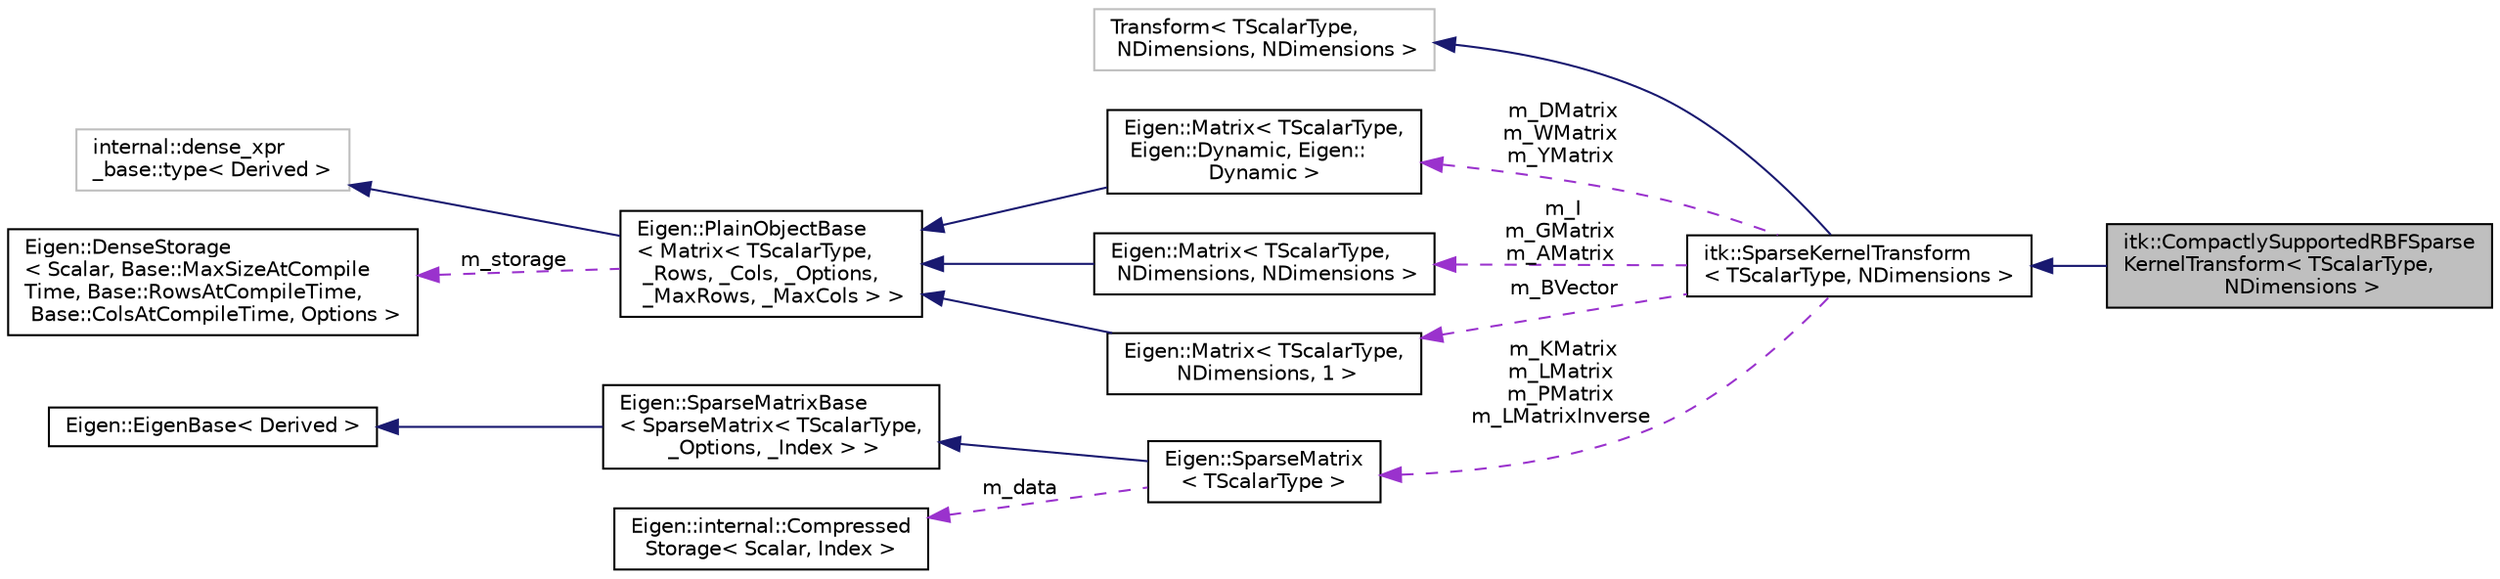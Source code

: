 digraph "itk::CompactlySupportedRBFSparseKernelTransform&lt; TScalarType, NDimensions &gt;"
{
  edge [fontname="Helvetica",fontsize="10",labelfontname="Helvetica",labelfontsize="10"];
  node [fontname="Helvetica",fontsize="10",shape=record];
  rankdir="LR";
  Node1 [label="itk::CompactlySupportedRBFSparse\lKernelTransform\< TScalarType,\l NDimensions \>",height=0.2,width=0.4,color="black", fillcolor="grey75", style="filled", fontcolor="black"];
  Node2 -> Node1 [dir="back",color="midnightblue",fontsize="10",style="solid",fontname="Helvetica"];
  Node2 [label="itk::SparseKernelTransform\l\< TScalarType, NDimensions \>",height=0.2,width=0.4,color="black", fillcolor="white", style="filled",URL="$classitk_1_1_sparse_kernel_transform.html"];
  Node3 -> Node2 [dir="back",color="midnightblue",fontsize="10",style="solid",fontname="Helvetica"];
  Node3 [label="Transform\< TScalarType,\l NDimensions, NDimensions \>",height=0.2,width=0.4,color="grey75", fillcolor="white", style="filled"];
  Node4 -> Node2 [dir="back",color="darkorchid3",fontsize="10",style="dashed",label=" m_DMatrix\nm_WMatrix\nm_YMatrix" ,fontname="Helvetica"];
  Node4 [label="Eigen::Matrix\< TScalarType,\l Eigen::Dynamic, Eigen::\lDynamic \>",height=0.2,width=0.4,color="black", fillcolor="white", style="filled",URL="$class_eigen_1_1_matrix.html"];
  Node5 -> Node4 [dir="back",color="midnightblue",fontsize="10",style="solid",fontname="Helvetica"];
  Node5 [label="Eigen::PlainObjectBase\l\< Matrix\< TScalarType,\l _Rows, _Cols, _Options,\l _MaxRows, _MaxCols \> \>",height=0.2,width=0.4,color="black", fillcolor="white", style="filled",URL="$class_eigen_1_1_plain_object_base.html",tooltip="Dense storage base class for matrices and arrays. "];
  Node6 -> Node5 [dir="back",color="midnightblue",fontsize="10",style="solid",fontname="Helvetica"];
  Node6 [label="internal::dense_xpr\l_base::type\< Derived \>",height=0.2,width=0.4,color="grey75", fillcolor="white", style="filled"];
  Node7 -> Node5 [dir="back",color="darkorchid3",fontsize="10",style="dashed",label=" m_storage" ,fontname="Helvetica"];
  Node7 [label="Eigen::DenseStorage\l\< Scalar, Base::MaxSizeAtCompile\lTime, Base::RowsAtCompileTime,\l Base::ColsAtCompileTime, Options \>",height=0.2,width=0.4,color="black", fillcolor="white", style="filled",URL="$class_eigen_1_1_dense_storage.html"];
  Node8 -> Node2 [dir="back",color="darkorchid3",fontsize="10",style="dashed",label=" m_I\nm_GMatrix\nm_AMatrix" ,fontname="Helvetica"];
  Node8 [label="Eigen::Matrix\< TScalarType,\l NDimensions, NDimensions \>",height=0.2,width=0.4,color="black", fillcolor="white", style="filled",URL="$class_eigen_1_1_matrix.html"];
  Node5 -> Node8 [dir="back",color="midnightblue",fontsize="10",style="solid",fontname="Helvetica"];
  Node9 -> Node2 [dir="back",color="darkorchid3",fontsize="10",style="dashed",label=" m_KMatrix\nm_LMatrix\nm_PMatrix\nm_LMatrixInverse" ,fontname="Helvetica"];
  Node9 [label="Eigen::SparseMatrix\l\< TScalarType \>",height=0.2,width=0.4,color="black", fillcolor="white", style="filled",URL="$class_eigen_1_1_sparse_matrix.html"];
  Node10 -> Node9 [dir="back",color="midnightblue",fontsize="10",style="solid",fontname="Helvetica"];
  Node10 [label="Eigen::SparseMatrixBase\l\< SparseMatrix\< TScalarType,\l _Options, _Index \> \>",height=0.2,width=0.4,color="black", fillcolor="white", style="filled",URL="$class_eigen_1_1_sparse_matrix_base.html",tooltip="Base class of any sparse matrices or sparse expressions. "];
  Node11 -> Node10 [dir="back",color="midnightblue",fontsize="10",style="solid",fontname="Helvetica"];
  Node11 [label="Eigen::EigenBase\< Derived \>",height=0.2,width=0.4,color="black", fillcolor="white", style="filled",URL="$struct_eigen_1_1_eigen_base.html"];
  Node12 -> Node9 [dir="back",color="darkorchid3",fontsize="10",style="dashed",label=" m_data" ,fontname="Helvetica"];
  Node12 [label="Eigen::internal::Compressed\lStorage\< Scalar, Index \>",height=0.2,width=0.4,color="black", fillcolor="white", style="filled",URL="$class_eigen_1_1internal_1_1_compressed_storage.html"];
  Node13 -> Node2 [dir="back",color="darkorchid3",fontsize="10",style="dashed",label=" m_BVector" ,fontname="Helvetica"];
  Node13 [label="Eigen::Matrix\< TScalarType,\l NDimensions, 1 \>",height=0.2,width=0.4,color="black", fillcolor="white", style="filled",URL="$class_eigen_1_1_matrix.html"];
  Node5 -> Node13 [dir="back",color="midnightblue",fontsize="10",style="solid",fontname="Helvetica"];
}
